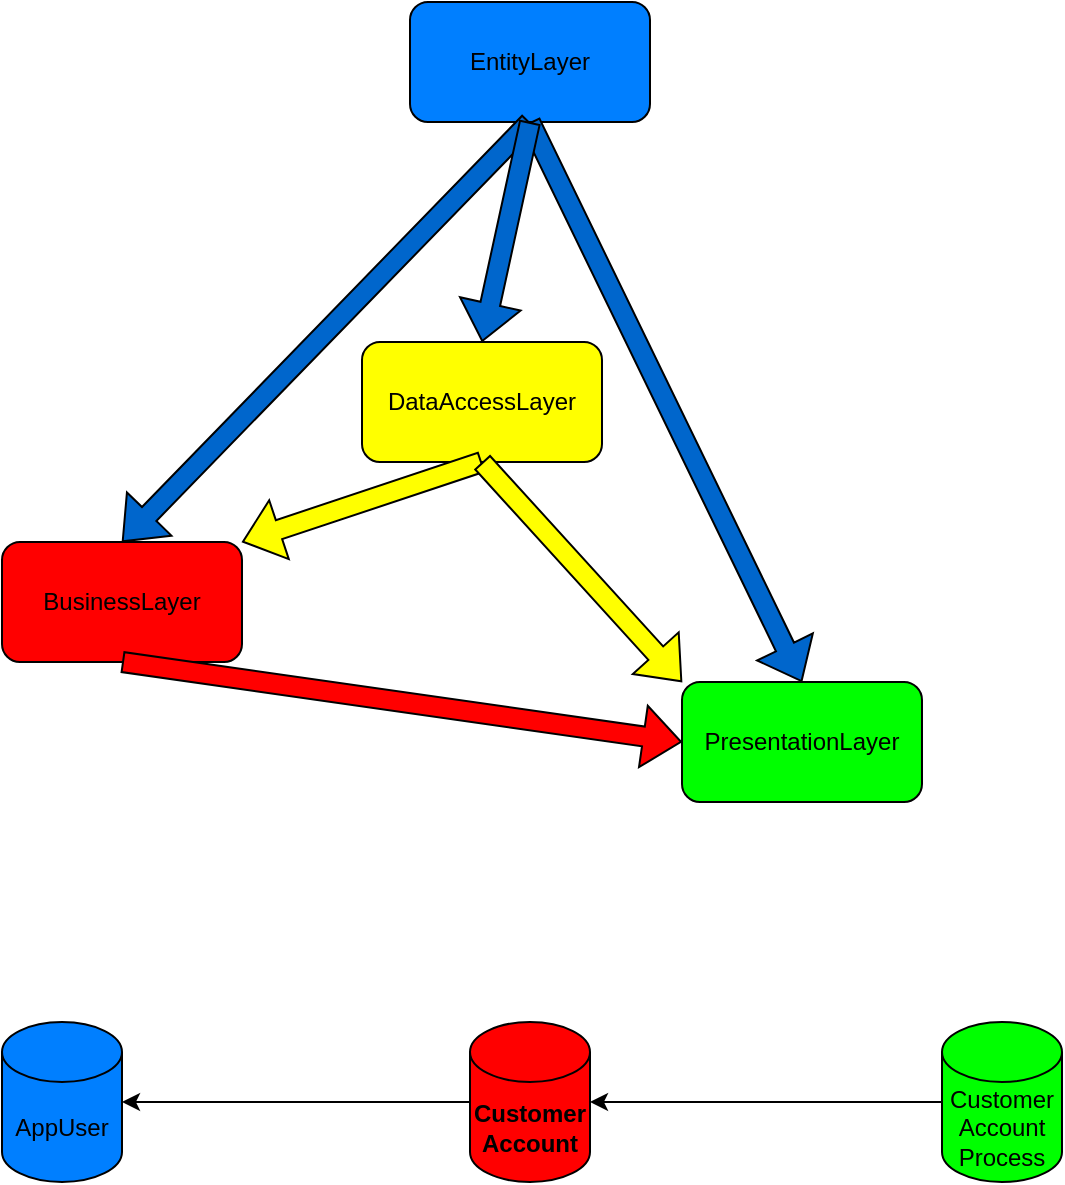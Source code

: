 <mxfile version="24.5.2" type="device">
  <diagram name="Sayfa -1" id="zFoFZmb0Rkv6iPKUvcQT">
    <mxGraphModel dx="1434" dy="756" grid="1" gridSize="10" guides="1" tooltips="1" connect="1" arrows="1" fold="1" page="1" pageScale="1" pageWidth="827" pageHeight="1169" math="0" shadow="0">
      <root>
        <mxCell id="0" />
        <mxCell id="1" parent="0" />
        <mxCell id="k1CS4exz3LIgW4KEaW_q-1" value="EntityLayer" style="rounded=1;whiteSpace=wrap;html=1;fillColor=#007FFF;" vertex="1" parent="1">
          <mxGeometry x="354" y="90" width="120" height="60" as="geometry" />
        </mxCell>
        <mxCell id="k1CS4exz3LIgW4KEaW_q-2" value="DataAccessLayer" style="rounded=1;whiteSpace=wrap;html=1;fillColor=#FFFF00;" vertex="1" parent="1">
          <mxGeometry x="330" y="260" width="120" height="60" as="geometry" />
        </mxCell>
        <mxCell id="k1CS4exz3LIgW4KEaW_q-3" value="BusinessLayer" style="rounded=1;whiteSpace=wrap;html=1;fillColor=#FF0000;" vertex="1" parent="1">
          <mxGeometry x="150" y="360" width="120" height="60" as="geometry" />
        </mxCell>
        <mxCell id="k1CS4exz3LIgW4KEaW_q-4" value="PresentationLayer" style="rounded=1;whiteSpace=wrap;html=1;fillColor=#00FF00;" vertex="1" parent="1">
          <mxGeometry x="490" y="430" width="120" height="60" as="geometry" />
        </mxCell>
        <mxCell id="k1CS4exz3LIgW4KEaW_q-9" value="" style="shape=flexArrow;endArrow=classic;html=1;rounded=0;fillColor=#0066CC;exitX=0.5;exitY=1;exitDx=0;exitDy=0;entryX=0.5;entryY=0;entryDx=0;entryDy=0;" edge="1" parent="1" source="k1CS4exz3LIgW4KEaW_q-1" target="k1CS4exz3LIgW4KEaW_q-3">
          <mxGeometry width="50" height="50" relative="1" as="geometry">
            <mxPoint x="690" y="420" as="sourcePoint" />
            <mxPoint x="740" y="370" as="targetPoint" />
          </mxGeometry>
        </mxCell>
        <mxCell id="k1CS4exz3LIgW4KEaW_q-10" value="" style="shape=flexArrow;endArrow=classic;html=1;rounded=0;fillColor=#0066CC;exitX=0.5;exitY=1;exitDx=0;exitDy=0;entryX=0.5;entryY=0;entryDx=0;entryDy=0;" edge="1" parent="1" source="k1CS4exz3LIgW4KEaW_q-1" target="k1CS4exz3LIgW4KEaW_q-4">
          <mxGeometry width="50" height="50" relative="1" as="geometry">
            <mxPoint x="424" y="160" as="sourcePoint" />
            <mxPoint x="424" y="230" as="targetPoint" />
          </mxGeometry>
        </mxCell>
        <mxCell id="k1CS4exz3LIgW4KEaW_q-11" value="" style="shape=flexArrow;endArrow=classic;html=1;rounded=0;fillColor=#0066CC;exitX=0.5;exitY=1;exitDx=0;exitDy=0;entryX=0.5;entryY=0;entryDx=0;entryDy=0;" edge="1" parent="1" source="k1CS4exz3LIgW4KEaW_q-1" target="k1CS4exz3LIgW4KEaW_q-2">
          <mxGeometry width="50" height="50" relative="1" as="geometry">
            <mxPoint x="424" y="160" as="sourcePoint" />
            <mxPoint x="620" y="230" as="targetPoint" />
          </mxGeometry>
        </mxCell>
        <mxCell id="k1CS4exz3LIgW4KEaW_q-12" value="" style="shape=flexArrow;endArrow=classic;html=1;rounded=0;fillColor=#FFFF00;exitX=0.5;exitY=1;exitDx=0;exitDy=0;entryX=1;entryY=0;entryDx=0;entryDy=0;" edge="1" parent="1" source="k1CS4exz3LIgW4KEaW_q-2" target="k1CS4exz3LIgW4KEaW_q-3">
          <mxGeometry width="50" height="50" relative="1" as="geometry">
            <mxPoint x="394" y="360" as="sourcePoint" />
            <mxPoint x="340" y="330" as="targetPoint" />
          </mxGeometry>
        </mxCell>
        <mxCell id="k1CS4exz3LIgW4KEaW_q-13" value="" style="shape=flexArrow;endArrow=classic;html=1;rounded=0;fillColor=#FFFF00;entryX=0;entryY=0;entryDx=0;entryDy=0;exitX=0.5;exitY=1;exitDx=0;exitDy=0;" edge="1" parent="1" source="k1CS4exz3LIgW4KEaW_q-2" target="k1CS4exz3LIgW4KEaW_q-4">
          <mxGeometry width="50" height="50" relative="1" as="geometry">
            <mxPoint x="424" y="290" as="sourcePoint" />
            <mxPoint x="190" y="330" as="targetPoint" />
          </mxGeometry>
        </mxCell>
        <mxCell id="k1CS4exz3LIgW4KEaW_q-14" value="" style="shape=flexArrow;endArrow=classic;html=1;rounded=0;fillColor=#FF0000;exitX=0.5;exitY=1;exitDx=0;exitDy=0;entryX=0;entryY=0.5;entryDx=0;entryDy=0;" edge="1" parent="1" source="k1CS4exz3LIgW4KEaW_q-3" target="k1CS4exz3LIgW4KEaW_q-4">
          <mxGeometry width="50" height="50" relative="1" as="geometry">
            <mxPoint x="424" y="290" as="sourcePoint" />
            <mxPoint x="190" y="330" as="targetPoint" />
          </mxGeometry>
        </mxCell>
        <mxCell id="k1CS4exz3LIgW4KEaW_q-18" value="AppUser" style="shape=cylinder3;whiteSpace=wrap;html=1;boundedLbl=1;backgroundOutline=1;size=15;fillColor=#007FFF;" vertex="1" parent="1">
          <mxGeometry x="150" y="600" width="60" height="80" as="geometry" />
        </mxCell>
        <mxCell id="k1CS4exz3LIgW4KEaW_q-19" value="Customer&lt;div&gt;Account&lt;/div&gt;&lt;div&gt;Process&lt;/div&gt;" style="shape=cylinder3;whiteSpace=wrap;html=1;boundedLbl=1;backgroundOutline=1;size=15;fillColor=#00FF00;" vertex="1" parent="1">
          <mxGeometry x="620" y="600" width="60" height="80" as="geometry" />
        </mxCell>
        <mxCell id="k1CS4exz3LIgW4KEaW_q-20" value="Customer&lt;div&gt;Account&lt;/div&gt;" style="shape=cylinder3;whiteSpace=wrap;html=1;boundedLbl=1;backgroundOutline=1;size=15;fillColor=#FF0000;fontStyle=1" vertex="1" parent="1">
          <mxGeometry x="384" y="600" width="60" height="80" as="geometry" />
        </mxCell>
        <mxCell id="k1CS4exz3LIgW4KEaW_q-23" style="edgeStyle=orthogonalEdgeStyle;rounded=0;orthogonalLoop=1;jettySize=auto;html=1;exitX=0;exitY=0.5;exitDx=0;exitDy=0;exitPerimeter=0;entryX=1;entryY=0.5;entryDx=0;entryDy=0;entryPerimeter=0;" edge="1" parent="1" source="k1CS4exz3LIgW4KEaW_q-19" target="k1CS4exz3LIgW4KEaW_q-20">
          <mxGeometry relative="1" as="geometry" />
        </mxCell>
        <mxCell id="k1CS4exz3LIgW4KEaW_q-24" style="edgeStyle=orthogonalEdgeStyle;rounded=0;orthogonalLoop=1;jettySize=auto;html=1;exitX=0;exitY=0.5;exitDx=0;exitDy=0;exitPerimeter=0;entryX=1;entryY=0.5;entryDx=0;entryDy=0;entryPerimeter=0;" edge="1" parent="1" source="k1CS4exz3LIgW4KEaW_q-20" target="k1CS4exz3LIgW4KEaW_q-18">
          <mxGeometry relative="1" as="geometry" />
        </mxCell>
      </root>
    </mxGraphModel>
  </diagram>
</mxfile>
